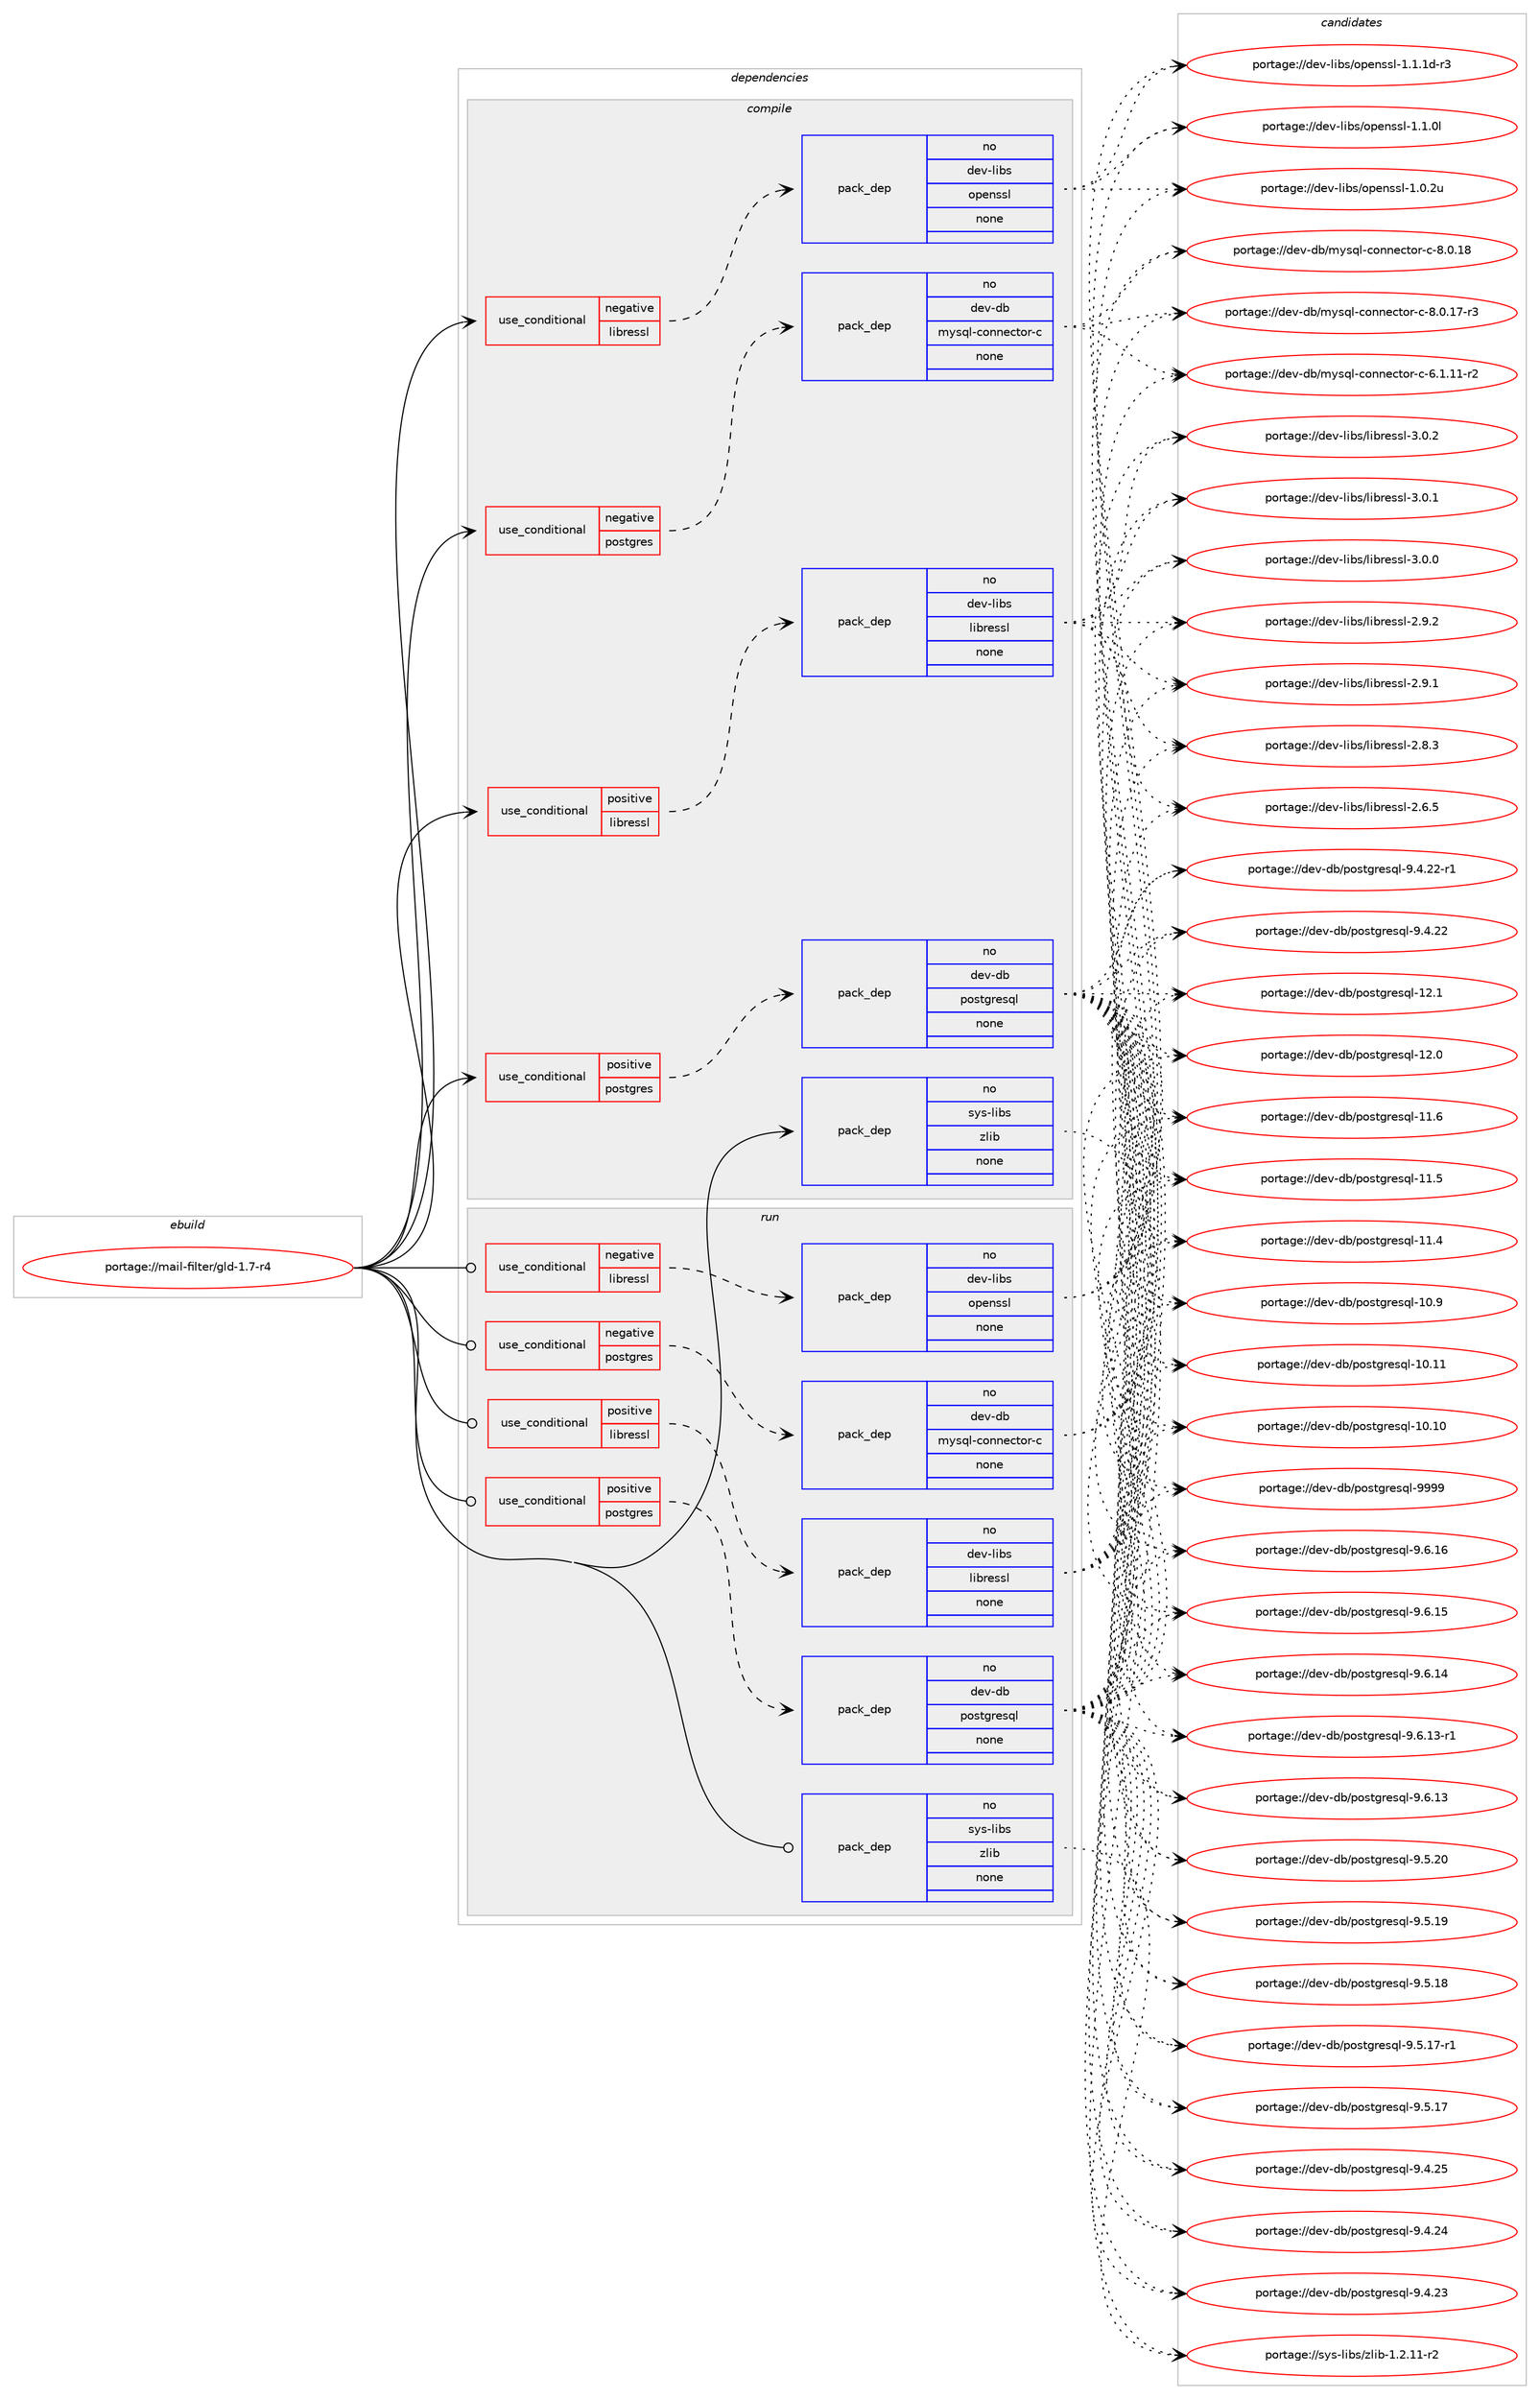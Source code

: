 digraph prolog {

# *************
# Graph options
# *************

newrank=true;
concentrate=true;
compound=true;
graph [rankdir=LR,fontname=Helvetica,fontsize=10,ranksep=1.5];#, ranksep=2.5, nodesep=0.2];
edge  [arrowhead=vee];
node  [fontname=Helvetica,fontsize=10];

# **********
# The ebuild
# **********

subgraph cluster_leftcol {
color=gray;
rank=same;
label=<<i>ebuild</i>>;
id [label="portage://mail-filter/gld-1.7-r4", color=red, width=4, href="../mail-filter/gld-1.7-r4.svg"];
}

# ****************
# The dependencies
# ****************

subgraph cluster_midcol {
color=gray;
label=<<i>dependencies</i>>;
subgraph cluster_compile {
fillcolor="#eeeeee";
style=filled;
label=<<i>compile</i>>;
subgraph cond53442 {
dependency233818 [label=<<TABLE BORDER="0" CELLBORDER="1" CELLSPACING="0" CELLPADDING="4"><TR><TD ROWSPAN="3" CELLPADDING="10">use_conditional</TD></TR><TR><TD>negative</TD></TR><TR><TD>libressl</TD></TR></TABLE>>, shape=none, color=red];
subgraph pack176792 {
dependency233819 [label=<<TABLE BORDER="0" CELLBORDER="1" CELLSPACING="0" CELLPADDING="4" WIDTH="220"><TR><TD ROWSPAN="6" CELLPADDING="30">pack_dep</TD></TR><TR><TD WIDTH="110">no</TD></TR><TR><TD>dev-libs</TD></TR><TR><TD>openssl</TD></TR><TR><TD>none</TD></TR><TR><TD></TD></TR></TABLE>>, shape=none, color=blue];
}
dependency233818:e -> dependency233819:w [weight=20,style="dashed",arrowhead="vee"];
}
id:e -> dependency233818:w [weight=20,style="solid",arrowhead="vee"];
subgraph cond53443 {
dependency233820 [label=<<TABLE BORDER="0" CELLBORDER="1" CELLSPACING="0" CELLPADDING="4"><TR><TD ROWSPAN="3" CELLPADDING="10">use_conditional</TD></TR><TR><TD>negative</TD></TR><TR><TD>postgres</TD></TR></TABLE>>, shape=none, color=red];
subgraph pack176793 {
dependency233821 [label=<<TABLE BORDER="0" CELLBORDER="1" CELLSPACING="0" CELLPADDING="4" WIDTH="220"><TR><TD ROWSPAN="6" CELLPADDING="30">pack_dep</TD></TR><TR><TD WIDTH="110">no</TD></TR><TR><TD>dev-db</TD></TR><TR><TD>mysql-connector-c</TD></TR><TR><TD>none</TD></TR><TR><TD></TD></TR></TABLE>>, shape=none, color=blue];
}
dependency233820:e -> dependency233821:w [weight=20,style="dashed",arrowhead="vee"];
}
id:e -> dependency233820:w [weight=20,style="solid",arrowhead="vee"];
subgraph cond53444 {
dependency233822 [label=<<TABLE BORDER="0" CELLBORDER="1" CELLSPACING="0" CELLPADDING="4"><TR><TD ROWSPAN="3" CELLPADDING="10">use_conditional</TD></TR><TR><TD>positive</TD></TR><TR><TD>libressl</TD></TR></TABLE>>, shape=none, color=red];
subgraph pack176794 {
dependency233823 [label=<<TABLE BORDER="0" CELLBORDER="1" CELLSPACING="0" CELLPADDING="4" WIDTH="220"><TR><TD ROWSPAN="6" CELLPADDING="30">pack_dep</TD></TR><TR><TD WIDTH="110">no</TD></TR><TR><TD>dev-libs</TD></TR><TR><TD>libressl</TD></TR><TR><TD>none</TD></TR><TR><TD></TD></TR></TABLE>>, shape=none, color=blue];
}
dependency233822:e -> dependency233823:w [weight=20,style="dashed",arrowhead="vee"];
}
id:e -> dependency233822:w [weight=20,style="solid",arrowhead="vee"];
subgraph cond53445 {
dependency233824 [label=<<TABLE BORDER="0" CELLBORDER="1" CELLSPACING="0" CELLPADDING="4"><TR><TD ROWSPAN="3" CELLPADDING="10">use_conditional</TD></TR><TR><TD>positive</TD></TR><TR><TD>postgres</TD></TR></TABLE>>, shape=none, color=red];
subgraph pack176795 {
dependency233825 [label=<<TABLE BORDER="0" CELLBORDER="1" CELLSPACING="0" CELLPADDING="4" WIDTH="220"><TR><TD ROWSPAN="6" CELLPADDING="30">pack_dep</TD></TR><TR><TD WIDTH="110">no</TD></TR><TR><TD>dev-db</TD></TR><TR><TD>postgresql</TD></TR><TR><TD>none</TD></TR><TR><TD></TD></TR></TABLE>>, shape=none, color=blue];
}
dependency233824:e -> dependency233825:w [weight=20,style="dashed",arrowhead="vee"];
}
id:e -> dependency233824:w [weight=20,style="solid",arrowhead="vee"];
subgraph pack176796 {
dependency233826 [label=<<TABLE BORDER="0" CELLBORDER="1" CELLSPACING="0" CELLPADDING="4" WIDTH="220"><TR><TD ROWSPAN="6" CELLPADDING="30">pack_dep</TD></TR><TR><TD WIDTH="110">no</TD></TR><TR><TD>sys-libs</TD></TR><TR><TD>zlib</TD></TR><TR><TD>none</TD></TR><TR><TD></TD></TR></TABLE>>, shape=none, color=blue];
}
id:e -> dependency233826:w [weight=20,style="solid",arrowhead="vee"];
}
subgraph cluster_compileandrun {
fillcolor="#eeeeee";
style=filled;
label=<<i>compile and run</i>>;
}
subgraph cluster_run {
fillcolor="#eeeeee";
style=filled;
label=<<i>run</i>>;
subgraph cond53446 {
dependency233827 [label=<<TABLE BORDER="0" CELLBORDER="1" CELLSPACING="0" CELLPADDING="4"><TR><TD ROWSPAN="3" CELLPADDING="10">use_conditional</TD></TR><TR><TD>negative</TD></TR><TR><TD>libressl</TD></TR></TABLE>>, shape=none, color=red];
subgraph pack176797 {
dependency233828 [label=<<TABLE BORDER="0" CELLBORDER="1" CELLSPACING="0" CELLPADDING="4" WIDTH="220"><TR><TD ROWSPAN="6" CELLPADDING="30">pack_dep</TD></TR><TR><TD WIDTH="110">no</TD></TR><TR><TD>dev-libs</TD></TR><TR><TD>openssl</TD></TR><TR><TD>none</TD></TR><TR><TD></TD></TR></TABLE>>, shape=none, color=blue];
}
dependency233827:e -> dependency233828:w [weight=20,style="dashed",arrowhead="vee"];
}
id:e -> dependency233827:w [weight=20,style="solid",arrowhead="odot"];
subgraph cond53447 {
dependency233829 [label=<<TABLE BORDER="0" CELLBORDER="1" CELLSPACING="0" CELLPADDING="4"><TR><TD ROWSPAN="3" CELLPADDING="10">use_conditional</TD></TR><TR><TD>negative</TD></TR><TR><TD>postgres</TD></TR></TABLE>>, shape=none, color=red];
subgraph pack176798 {
dependency233830 [label=<<TABLE BORDER="0" CELLBORDER="1" CELLSPACING="0" CELLPADDING="4" WIDTH="220"><TR><TD ROWSPAN="6" CELLPADDING="30">pack_dep</TD></TR><TR><TD WIDTH="110">no</TD></TR><TR><TD>dev-db</TD></TR><TR><TD>mysql-connector-c</TD></TR><TR><TD>none</TD></TR><TR><TD></TD></TR></TABLE>>, shape=none, color=blue];
}
dependency233829:e -> dependency233830:w [weight=20,style="dashed",arrowhead="vee"];
}
id:e -> dependency233829:w [weight=20,style="solid",arrowhead="odot"];
subgraph cond53448 {
dependency233831 [label=<<TABLE BORDER="0" CELLBORDER="1" CELLSPACING="0" CELLPADDING="4"><TR><TD ROWSPAN="3" CELLPADDING="10">use_conditional</TD></TR><TR><TD>positive</TD></TR><TR><TD>libressl</TD></TR></TABLE>>, shape=none, color=red];
subgraph pack176799 {
dependency233832 [label=<<TABLE BORDER="0" CELLBORDER="1" CELLSPACING="0" CELLPADDING="4" WIDTH="220"><TR><TD ROWSPAN="6" CELLPADDING="30">pack_dep</TD></TR><TR><TD WIDTH="110">no</TD></TR><TR><TD>dev-libs</TD></TR><TR><TD>libressl</TD></TR><TR><TD>none</TD></TR><TR><TD></TD></TR></TABLE>>, shape=none, color=blue];
}
dependency233831:e -> dependency233832:w [weight=20,style="dashed",arrowhead="vee"];
}
id:e -> dependency233831:w [weight=20,style="solid",arrowhead="odot"];
subgraph cond53449 {
dependency233833 [label=<<TABLE BORDER="0" CELLBORDER="1" CELLSPACING="0" CELLPADDING="4"><TR><TD ROWSPAN="3" CELLPADDING="10">use_conditional</TD></TR><TR><TD>positive</TD></TR><TR><TD>postgres</TD></TR></TABLE>>, shape=none, color=red];
subgraph pack176800 {
dependency233834 [label=<<TABLE BORDER="0" CELLBORDER="1" CELLSPACING="0" CELLPADDING="4" WIDTH="220"><TR><TD ROWSPAN="6" CELLPADDING="30">pack_dep</TD></TR><TR><TD WIDTH="110">no</TD></TR><TR><TD>dev-db</TD></TR><TR><TD>postgresql</TD></TR><TR><TD>none</TD></TR><TR><TD></TD></TR></TABLE>>, shape=none, color=blue];
}
dependency233833:e -> dependency233834:w [weight=20,style="dashed",arrowhead="vee"];
}
id:e -> dependency233833:w [weight=20,style="solid",arrowhead="odot"];
subgraph pack176801 {
dependency233835 [label=<<TABLE BORDER="0" CELLBORDER="1" CELLSPACING="0" CELLPADDING="4" WIDTH="220"><TR><TD ROWSPAN="6" CELLPADDING="30">pack_dep</TD></TR><TR><TD WIDTH="110">no</TD></TR><TR><TD>sys-libs</TD></TR><TR><TD>zlib</TD></TR><TR><TD>none</TD></TR><TR><TD></TD></TR></TABLE>>, shape=none, color=blue];
}
id:e -> dependency233835:w [weight=20,style="solid",arrowhead="odot"];
}
}

# **************
# The candidates
# **************

subgraph cluster_choices {
rank=same;
color=gray;
label=<<i>candidates</i>>;

subgraph choice176792 {
color=black;
nodesep=1;
choice1001011184510810598115471111121011101151151084549464946491004511451 [label="portage://dev-libs/openssl-1.1.1d-r3", color=red, width=4,href="../dev-libs/openssl-1.1.1d-r3.svg"];
choice100101118451081059811547111112101110115115108454946494648108 [label="portage://dev-libs/openssl-1.1.0l", color=red, width=4,href="../dev-libs/openssl-1.1.0l.svg"];
choice100101118451081059811547111112101110115115108454946484650117 [label="portage://dev-libs/openssl-1.0.2u", color=red, width=4,href="../dev-libs/openssl-1.0.2u.svg"];
dependency233819:e -> choice1001011184510810598115471111121011101151151084549464946491004511451:w [style=dotted,weight="100"];
dependency233819:e -> choice100101118451081059811547111112101110115115108454946494648108:w [style=dotted,weight="100"];
dependency233819:e -> choice100101118451081059811547111112101110115115108454946484650117:w [style=dotted,weight="100"];
}
subgraph choice176793 {
color=black;
nodesep=1;
choice100101118451009847109121115113108459911111011010199116111114459945564648464956 [label="portage://dev-db/mysql-connector-c-8.0.18", color=red, width=4,href="../dev-db/mysql-connector-c-8.0.18.svg"];
choice1001011184510098471091211151131084599111110110101991161111144599455646484649554511451 [label="portage://dev-db/mysql-connector-c-8.0.17-r3", color=red, width=4,href="../dev-db/mysql-connector-c-8.0.17-r3.svg"];
choice1001011184510098471091211151131084599111110110101991161111144599455446494649494511450 [label="portage://dev-db/mysql-connector-c-6.1.11-r2", color=red, width=4,href="../dev-db/mysql-connector-c-6.1.11-r2.svg"];
dependency233821:e -> choice100101118451009847109121115113108459911111011010199116111114459945564648464956:w [style=dotted,weight="100"];
dependency233821:e -> choice1001011184510098471091211151131084599111110110101991161111144599455646484649554511451:w [style=dotted,weight="100"];
dependency233821:e -> choice1001011184510098471091211151131084599111110110101991161111144599455446494649494511450:w [style=dotted,weight="100"];
}
subgraph choice176794 {
color=black;
nodesep=1;
choice10010111845108105981154710810598114101115115108455146484650 [label="portage://dev-libs/libressl-3.0.2", color=red, width=4,href="../dev-libs/libressl-3.0.2.svg"];
choice10010111845108105981154710810598114101115115108455146484649 [label="portage://dev-libs/libressl-3.0.1", color=red, width=4,href="../dev-libs/libressl-3.0.1.svg"];
choice10010111845108105981154710810598114101115115108455146484648 [label="portage://dev-libs/libressl-3.0.0", color=red, width=4,href="../dev-libs/libressl-3.0.0.svg"];
choice10010111845108105981154710810598114101115115108455046574650 [label="portage://dev-libs/libressl-2.9.2", color=red, width=4,href="../dev-libs/libressl-2.9.2.svg"];
choice10010111845108105981154710810598114101115115108455046574649 [label="portage://dev-libs/libressl-2.9.1", color=red, width=4,href="../dev-libs/libressl-2.9.1.svg"];
choice10010111845108105981154710810598114101115115108455046564651 [label="portage://dev-libs/libressl-2.8.3", color=red, width=4,href="../dev-libs/libressl-2.8.3.svg"];
choice10010111845108105981154710810598114101115115108455046544653 [label="portage://dev-libs/libressl-2.6.5", color=red, width=4,href="../dev-libs/libressl-2.6.5.svg"];
dependency233823:e -> choice10010111845108105981154710810598114101115115108455146484650:w [style=dotted,weight="100"];
dependency233823:e -> choice10010111845108105981154710810598114101115115108455146484649:w [style=dotted,weight="100"];
dependency233823:e -> choice10010111845108105981154710810598114101115115108455146484648:w [style=dotted,weight="100"];
dependency233823:e -> choice10010111845108105981154710810598114101115115108455046574650:w [style=dotted,weight="100"];
dependency233823:e -> choice10010111845108105981154710810598114101115115108455046574649:w [style=dotted,weight="100"];
dependency233823:e -> choice10010111845108105981154710810598114101115115108455046564651:w [style=dotted,weight="100"];
dependency233823:e -> choice10010111845108105981154710810598114101115115108455046544653:w [style=dotted,weight="100"];
}
subgraph choice176795 {
color=black;
nodesep=1;
choice1001011184510098471121111151161031141011151131084557575757 [label="portage://dev-db/postgresql-9999", color=red, width=4,href="../dev-db/postgresql-9999.svg"];
choice10010111845100984711211111511610311410111511310845574654464954 [label="portage://dev-db/postgresql-9.6.16", color=red, width=4,href="../dev-db/postgresql-9.6.16.svg"];
choice10010111845100984711211111511610311410111511310845574654464953 [label="portage://dev-db/postgresql-9.6.15", color=red, width=4,href="../dev-db/postgresql-9.6.15.svg"];
choice10010111845100984711211111511610311410111511310845574654464952 [label="portage://dev-db/postgresql-9.6.14", color=red, width=4,href="../dev-db/postgresql-9.6.14.svg"];
choice100101118451009847112111115116103114101115113108455746544649514511449 [label="portage://dev-db/postgresql-9.6.13-r1", color=red, width=4,href="../dev-db/postgresql-9.6.13-r1.svg"];
choice10010111845100984711211111511610311410111511310845574654464951 [label="portage://dev-db/postgresql-9.6.13", color=red, width=4,href="../dev-db/postgresql-9.6.13.svg"];
choice10010111845100984711211111511610311410111511310845574653465048 [label="portage://dev-db/postgresql-9.5.20", color=red, width=4,href="../dev-db/postgresql-9.5.20.svg"];
choice10010111845100984711211111511610311410111511310845574653464957 [label="portage://dev-db/postgresql-9.5.19", color=red, width=4,href="../dev-db/postgresql-9.5.19.svg"];
choice10010111845100984711211111511610311410111511310845574653464956 [label="portage://dev-db/postgresql-9.5.18", color=red, width=4,href="../dev-db/postgresql-9.5.18.svg"];
choice100101118451009847112111115116103114101115113108455746534649554511449 [label="portage://dev-db/postgresql-9.5.17-r1", color=red, width=4,href="../dev-db/postgresql-9.5.17-r1.svg"];
choice10010111845100984711211111511610311410111511310845574653464955 [label="portage://dev-db/postgresql-9.5.17", color=red, width=4,href="../dev-db/postgresql-9.5.17.svg"];
choice10010111845100984711211111511610311410111511310845574652465053 [label="portage://dev-db/postgresql-9.4.25", color=red, width=4,href="../dev-db/postgresql-9.4.25.svg"];
choice10010111845100984711211111511610311410111511310845574652465052 [label="portage://dev-db/postgresql-9.4.24", color=red, width=4,href="../dev-db/postgresql-9.4.24.svg"];
choice10010111845100984711211111511610311410111511310845574652465051 [label="portage://dev-db/postgresql-9.4.23", color=red, width=4,href="../dev-db/postgresql-9.4.23.svg"];
choice100101118451009847112111115116103114101115113108455746524650504511449 [label="portage://dev-db/postgresql-9.4.22-r1", color=red, width=4,href="../dev-db/postgresql-9.4.22-r1.svg"];
choice10010111845100984711211111511610311410111511310845574652465050 [label="portage://dev-db/postgresql-9.4.22", color=red, width=4,href="../dev-db/postgresql-9.4.22.svg"];
choice1001011184510098471121111151161031141011151131084549504649 [label="portage://dev-db/postgresql-12.1", color=red, width=4,href="../dev-db/postgresql-12.1.svg"];
choice1001011184510098471121111151161031141011151131084549504648 [label="portage://dev-db/postgresql-12.0", color=red, width=4,href="../dev-db/postgresql-12.0.svg"];
choice1001011184510098471121111151161031141011151131084549494654 [label="portage://dev-db/postgresql-11.6", color=red, width=4,href="../dev-db/postgresql-11.6.svg"];
choice1001011184510098471121111151161031141011151131084549494653 [label="portage://dev-db/postgresql-11.5", color=red, width=4,href="../dev-db/postgresql-11.5.svg"];
choice1001011184510098471121111151161031141011151131084549494652 [label="portage://dev-db/postgresql-11.4", color=red, width=4,href="../dev-db/postgresql-11.4.svg"];
choice1001011184510098471121111151161031141011151131084549484657 [label="portage://dev-db/postgresql-10.9", color=red, width=4,href="../dev-db/postgresql-10.9.svg"];
choice100101118451009847112111115116103114101115113108454948464949 [label="portage://dev-db/postgresql-10.11", color=red, width=4,href="../dev-db/postgresql-10.11.svg"];
choice100101118451009847112111115116103114101115113108454948464948 [label="portage://dev-db/postgresql-10.10", color=red, width=4,href="../dev-db/postgresql-10.10.svg"];
dependency233825:e -> choice1001011184510098471121111151161031141011151131084557575757:w [style=dotted,weight="100"];
dependency233825:e -> choice10010111845100984711211111511610311410111511310845574654464954:w [style=dotted,weight="100"];
dependency233825:e -> choice10010111845100984711211111511610311410111511310845574654464953:w [style=dotted,weight="100"];
dependency233825:e -> choice10010111845100984711211111511610311410111511310845574654464952:w [style=dotted,weight="100"];
dependency233825:e -> choice100101118451009847112111115116103114101115113108455746544649514511449:w [style=dotted,weight="100"];
dependency233825:e -> choice10010111845100984711211111511610311410111511310845574654464951:w [style=dotted,weight="100"];
dependency233825:e -> choice10010111845100984711211111511610311410111511310845574653465048:w [style=dotted,weight="100"];
dependency233825:e -> choice10010111845100984711211111511610311410111511310845574653464957:w [style=dotted,weight="100"];
dependency233825:e -> choice10010111845100984711211111511610311410111511310845574653464956:w [style=dotted,weight="100"];
dependency233825:e -> choice100101118451009847112111115116103114101115113108455746534649554511449:w [style=dotted,weight="100"];
dependency233825:e -> choice10010111845100984711211111511610311410111511310845574653464955:w [style=dotted,weight="100"];
dependency233825:e -> choice10010111845100984711211111511610311410111511310845574652465053:w [style=dotted,weight="100"];
dependency233825:e -> choice10010111845100984711211111511610311410111511310845574652465052:w [style=dotted,weight="100"];
dependency233825:e -> choice10010111845100984711211111511610311410111511310845574652465051:w [style=dotted,weight="100"];
dependency233825:e -> choice100101118451009847112111115116103114101115113108455746524650504511449:w [style=dotted,weight="100"];
dependency233825:e -> choice10010111845100984711211111511610311410111511310845574652465050:w [style=dotted,weight="100"];
dependency233825:e -> choice1001011184510098471121111151161031141011151131084549504649:w [style=dotted,weight="100"];
dependency233825:e -> choice1001011184510098471121111151161031141011151131084549504648:w [style=dotted,weight="100"];
dependency233825:e -> choice1001011184510098471121111151161031141011151131084549494654:w [style=dotted,weight="100"];
dependency233825:e -> choice1001011184510098471121111151161031141011151131084549494653:w [style=dotted,weight="100"];
dependency233825:e -> choice1001011184510098471121111151161031141011151131084549494652:w [style=dotted,weight="100"];
dependency233825:e -> choice1001011184510098471121111151161031141011151131084549484657:w [style=dotted,weight="100"];
dependency233825:e -> choice100101118451009847112111115116103114101115113108454948464949:w [style=dotted,weight="100"];
dependency233825:e -> choice100101118451009847112111115116103114101115113108454948464948:w [style=dotted,weight="100"];
}
subgraph choice176796 {
color=black;
nodesep=1;
choice11512111545108105981154712210810598454946504649494511450 [label="portage://sys-libs/zlib-1.2.11-r2", color=red, width=4,href="../sys-libs/zlib-1.2.11-r2.svg"];
dependency233826:e -> choice11512111545108105981154712210810598454946504649494511450:w [style=dotted,weight="100"];
}
subgraph choice176797 {
color=black;
nodesep=1;
choice1001011184510810598115471111121011101151151084549464946491004511451 [label="portage://dev-libs/openssl-1.1.1d-r3", color=red, width=4,href="../dev-libs/openssl-1.1.1d-r3.svg"];
choice100101118451081059811547111112101110115115108454946494648108 [label="portage://dev-libs/openssl-1.1.0l", color=red, width=4,href="../dev-libs/openssl-1.1.0l.svg"];
choice100101118451081059811547111112101110115115108454946484650117 [label="portage://dev-libs/openssl-1.0.2u", color=red, width=4,href="../dev-libs/openssl-1.0.2u.svg"];
dependency233828:e -> choice1001011184510810598115471111121011101151151084549464946491004511451:w [style=dotted,weight="100"];
dependency233828:e -> choice100101118451081059811547111112101110115115108454946494648108:w [style=dotted,weight="100"];
dependency233828:e -> choice100101118451081059811547111112101110115115108454946484650117:w [style=dotted,weight="100"];
}
subgraph choice176798 {
color=black;
nodesep=1;
choice100101118451009847109121115113108459911111011010199116111114459945564648464956 [label="portage://dev-db/mysql-connector-c-8.0.18", color=red, width=4,href="../dev-db/mysql-connector-c-8.0.18.svg"];
choice1001011184510098471091211151131084599111110110101991161111144599455646484649554511451 [label="portage://dev-db/mysql-connector-c-8.0.17-r3", color=red, width=4,href="../dev-db/mysql-connector-c-8.0.17-r3.svg"];
choice1001011184510098471091211151131084599111110110101991161111144599455446494649494511450 [label="portage://dev-db/mysql-connector-c-6.1.11-r2", color=red, width=4,href="../dev-db/mysql-connector-c-6.1.11-r2.svg"];
dependency233830:e -> choice100101118451009847109121115113108459911111011010199116111114459945564648464956:w [style=dotted,weight="100"];
dependency233830:e -> choice1001011184510098471091211151131084599111110110101991161111144599455646484649554511451:w [style=dotted,weight="100"];
dependency233830:e -> choice1001011184510098471091211151131084599111110110101991161111144599455446494649494511450:w [style=dotted,weight="100"];
}
subgraph choice176799 {
color=black;
nodesep=1;
choice10010111845108105981154710810598114101115115108455146484650 [label="portage://dev-libs/libressl-3.0.2", color=red, width=4,href="../dev-libs/libressl-3.0.2.svg"];
choice10010111845108105981154710810598114101115115108455146484649 [label="portage://dev-libs/libressl-3.0.1", color=red, width=4,href="../dev-libs/libressl-3.0.1.svg"];
choice10010111845108105981154710810598114101115115108455146484648 [label="portage://dev-libs/libressl-3.0.0", color=red, width=4,href="../dev-libs/libressl-3.0.0.svg"];
choice10010111845108105981154710810598114101115115108455046574650 [label="portage://dev-libs/libressl-2.9.2", color=red, width=4,href="../dev-libs/libressl-2.9.2.svg"];
choice10010111845108105981154710810598114101115115108455046574649 [label="portage://dev-libs/libressl-2.9.1", color=red, width=4,href="../dev-libs/libressl-2.9.1.svg"];
choice10010111845108105981154710810598114101115115108455046564651 [label="portage://dev-libs/libressl-2.8.3", color=red, width=4,href="../dev-libs/libressl-2.8.3.svg"];
choice10010111845108105981154710810598114101115115108455046544653 [label="portage://dev-libs/libressl-2.6.5", color=red, width=4,href="../dev-libs/libressl-2.6.5.svg"];
dependency233832:e -> choice10010111845108105981154710810598114101115115108455146484650:w [style=dotted,weight="100"];
dependency233832:e -> choice10010111845108105981154710810598114101115115108455146484649:w [style=dotted,weight="100"];
dependency233832:e -> choice10010111845108105981154710810598114101115115108455146484648:w [style=dotted,weight="100"];
dependency233832:e -> choice10010111845108105981154710810598114101115115108455046574650:w [style=dotted,weight="100"];
dependency233832:e -> choice10010111845108105981154710810598114101115115108455046574649:w [style=dotted,weight="100"];
dependency233832:e -> choice10010111845108105981154710810598114101115115108455046564651:w [style=dotted,weight="100"];
dependency233832:e -> choice10010111845108105981154710810598114101115115108455046544653:w [style=dotted,weight="100"];
}
subgraph choice176800 {
color=black;
nodesep=1;
choice1001011184510098471121111151161031141011151131084557575757 [label="portage://dev-db/postgresql-9999", color=red, width=4,href="../dev-db/postgresql-9999.svg"];
choice10010111845100984711211111511610311410111511310845574654464954 [label="portage://dev-db/postgresql-9.6.16", color=red, width=4,href="../dev-db/postgresql-9.6.16.svg"];
choice10010111845100984711211111511610311410111511310845574654464953 [label="portage://dev-db/postgresql-9.6.15", color=red, width=4,href="../dev-db/postgresql-9.6.15.svg"];
choice10010111845100984711211111511610311410111511310845574654464952 [label="portage://dev-db/postgresql-9.6.14", color=red, width=4,href="../dev-db/postgresql-9.6.14.svg"];
choice100101118451009847112111115116103114101115113108455746544649514511449 [label="portage://dev-db/postgresql-9.6.13-r1", color=red, width=4,href="../dev-db/postgresql-9.6.13-r1.svg"];
choice10010111845100984711211111511610311410111511310845574654464951 [label="portage://dev-db/postgresql-9.6.13", color=red, width=4,href="../dev-db/postgresql-9.6.13.svg"];
choice10010111845100984711211111511610311410111511310845574653465048 [label="portage://dev-db/postgresql-9.5.20", color=red, width=4,href="../dev-db/postgresql-9.5.20.svg"];
choice10010111845100984711211111511610311410111511310845574653464957 [label="portage://dev-db/postgresql-9.5.19", color=red, width=4,href="../dev-db/postgresql-9.5.19.svg"];
choice10010111845100984711211111511610311410111511310845574653464956 [label="portage://dev-db/postgresql-9.5.18", color=red, width=4,href="../dev-db/postgresql-9.5.18.svg"];
choice100101118451009847112111115116103114101115113108455746534649554511449 [label="portage://dev-db/postgresql-9.5.17-r1", color=red, width=4,href="../dev-db/postgresql-9.5.17-r1.svg"];
choice10010111845100984711211111511610311410111511310845574653464955 [label="portage://dev-db/postgresql-9.5.17", color=red, width=4,href="../dev-db/postgresql-9.5.17.svg"];
choice10010111845100984711211111511610311410111511310845574652465053 [label="portage://dev-db/postgresql-9.4.25", color=red, width=4,href="../dev-db/postgresql-9.4.25.svg"];
choice10010111845100984711211111511610311410111511310845574652465052 [label="portage://dev-db/postgresql-9.4.24", color=red, width=4,href="../dev-db/postgresql-9.4.24.svg"];
choice10010111845100984711211111511610311410111511310845574652465051 [label="portage://dev-db/postgresql-9.4.23", color=red, width=4,href="../dev-db/postgresql-9.4.23.svg"];
choice100101118451009847112111115116103114101115113108455746524650504511449 [label="portage://dev-db/postgresql-9.4.22-r1", color=red, width=4,href="../dev-db/postgresql-9.4.22-r1.svg"];
choice10010111845100984711211111511610311410111511310845574652465050 [label="portage://dev-db/postgresql-9.4.22", color=red, width=4,href="../dev-db/postgresql-9.4.22.svg"];
choice1001011184510098471121111151161031141011151131084549504649 [label="portage://dev-db/postgresql-12.1", color=red, width=4,href="../dev-db/postgresql-12.1.svg"];
choice1001011184510098471121111151161031141011151131084549504648 [label="portage://dev-db/postgresql-12.0", color=red, width=4,href="../dev-db/postgresql-12.0.svg"];
choice1001011184510098471121111151161031141011151131084549494654 [label="portage://dev-db/postgresql-11.6", color=red, width=4,href="../dev-db/postgresql-11.6.svg"];
choice1001011184510098471121111151161031141011151131084549494653 [label="portage://dev-db/postgresql-11.5", color=red, width=4,href="../dev-db/postgresql-11.5.svg"];
choice1001011184510098471121111151161031141011151131084549494652 [label="portage://dev-db/postgresql-11.4", color=red, width=4,href="../dev-db/postgresql-11.4.svg"];
choice1001011184510098471121111151161031141011151131084549484657 [label="portage://dev-db/postgresql-10.9", color=red, width=4,href="../dev-db/postgresql-10.9.svg"];
choice100101118451009847112111115116103114101115113108454948464949 [label="portage://dev-db/postgresql-10.11", color=red, width=4,href="../dev-db/postgresql-10.11.svg"];
choice100101118451009847112111115116103114101115113108454948464948 [label="portage://dev-db/postgresql-10.10", color=red, width=4,href="../dev-db/postgresql-10.10.svg"];
dependency233834:e -> choice1001011184510098471121111151161031141011151131084557575757:w [style=dotted,weight="100"];
dependency233834:e -> choice10010111845100984711211111511610311410111511310845574654464954:w [style=dotted,weight="100"];
dependency233834:e -> choice10010111845100984711211111511610311410111511310845574654464953:w [style=dotted,weight="100"];
dependency233834:e -> choice10010111845100984711211111511610311410111511310845574654464952:w [style=dotted,weight="100"];
dependency233834:e -> choice100101118451009847112111115116103114101115113108455746544649514511449:w [style=dotted,weight="100"];
dependency233834:e -> choice10010111845100984711211111511610311410111511310845574654464951:w [style=dotted,weight="100"];
dependency233834:e -> choice10010111845100984711211111511610311410111511310845574653465048:w [style=dotted,weight="100"];
dependency233834:e -> choice10010111845100984711211111511610311410111511310845574653464957:w [style=dotted,weight="100"];
dependency233834:e -> choice10010111845100984711211111511610311410111511310845574653464956:w [style=dotted,weight="100"];
dependency233834:e -> choice100101118451009847112111115116103114101115113108455746534649554511449:w [style=dotted,weight="100"];
dependency233834:e -> choice10010111845100984711211111511610311410111511310845574653464955:w [style=dotted,weight="100"];
dependency233834:e -> choice10010111845100984711211111511610311410111511310845574652465053:w [style=dotted,weight="100"];
dependency233834:e -> choice10010111845100984711211111511610311410111511310845574652465052:w [style=dotted,weight="100"];
dependency233834:e -> choice10010111845100984711211111511610311410111511310845574652465051:w [style=dotted,weight="100"];
dependency233834:e -> choice100101118451009847112111115116103114101115113108455746524650504511449:w [style=dotted,weight="100"];
dependency233834:e -> choice10010111845100984711211111511610311410111511310845574652465050:w [style=dotted,weight="100"];
dependency233834:e -> choice1001011184510098471121111151161031141011151131084549504649:w [style=dotted,weight="100"];
dependency233834:e -> choice1001011184510098471121111151161031141011151131084549504648:w [style=dotted,weight="100"];
dependency233834:e -> choice1001011184510098471121111151161031141011151131084549494654:w [style=dotted,weight="100"];
dependency233834:e -> choice1001011184510098471121111151161031141011151131084549494653:w [style=dotted,weight="100"];
dependency233834:e -> choice1001011184510098471121111151161031141011151131084549494652:w [style=dotted,weight="100"];
dependency233834:e -> choice1001011184510098471121111151161031141011151131084549484657:w [style=dotted,weight="100"];
dependency233834:e -> choice100101118451009847112111115116103114101115113108454948464949:w [style=dotted,weight="100"];
dependency233834:e -> choice100101118451009847112111115116103114101115113108454948464948:w [style=dotted,weight="100"];
}
subgraph choice176801 {
color=black;
nodesep=1;
choice11512111545108105981154712210810598454946504649494511450 [label="portage://sys-libs/zlib-1.2.11-r2", color=red, width=4,href="../sys-libs/zlib-1.2.11-r2.svg"];
dependency233835:e -> choice11512111545108105981154712210810598454946504649494511450:w [style=dotted,weight="100"];
}
}

}
